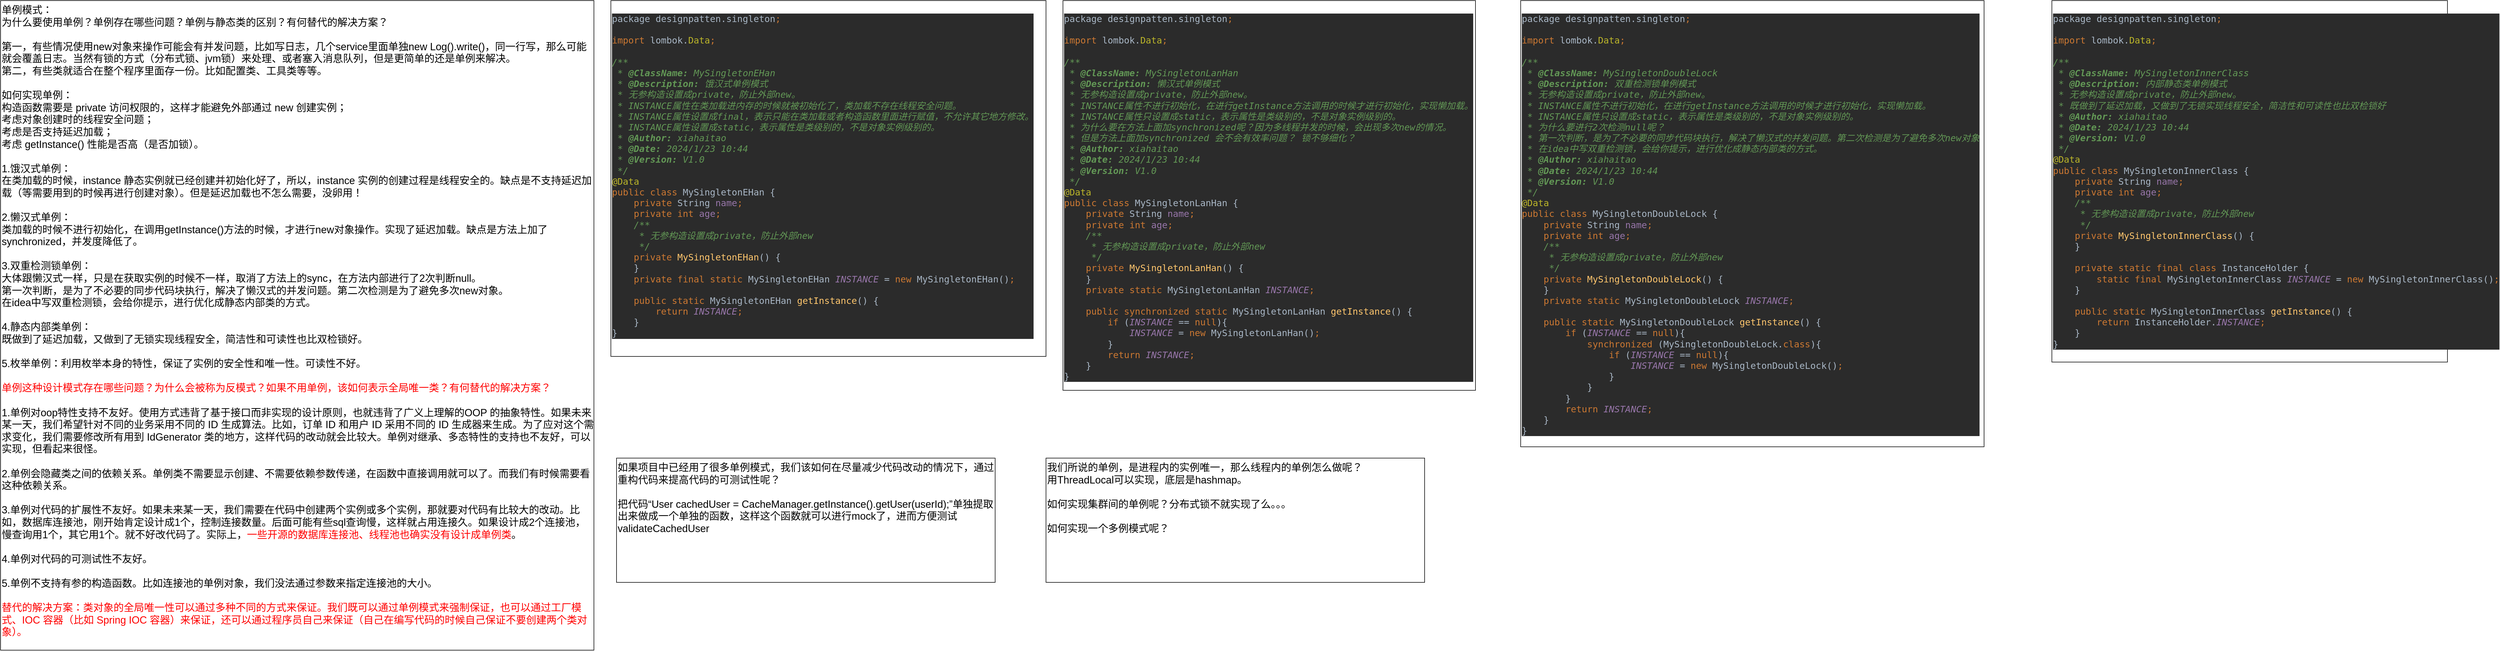<mxfile version="22.1.21" type="github">
  <diagram name="第 1 页" id="3uKooOr-jPmKd_cmfSqT">
    <mxGraphModel dx="2876" dy="1083" grid="1" gridSize="10" guides="1" tooltips="1" connect="1" arrows="1" fold="1" page="1" pageScale="1" pageWidth="827" pageHeight="1169" math="0" shadow="0">
      <root>
        <mxCell id="0" />
        <mxCell id="1" parent="0" />
        <mxCell id="h9diVwNSZwyLOE3jBIlE-1" value="单例模式：&lt;br&gt;&lt;div&gt;为什么要使用单例？单例存在哪些问题？单例与静态类的区别？有何替代的解决方案？&lt;/div&gt;&lt;div&gt;&lt;br&gt;&lt;/div&gt;&lt;div&gt;第一，有些情况使用new对象来操作可能会有并发问题，比如写日志，几个service里面单独new Log().write()，同一行写，&lt;span style=&quot;background-color: initial;&quot;&gt;那么可能就会覆盖日志。当然有锁的方式（分布式锁、jvm锁）来处理、或者塞入消息队列，但是更简单的还是单例来解决。&lt;/span&gt;&lt;/div&gt;&lt;div&gt;&lt;span style=&quot;background-color: initial;&quot;&gt;第二，有些类就适合在整个程序里面存一份。比如配置类、工具类等等。&lt;/span&gt;&lt;/div&gt;&lt;div&gt;&lt;br&gt;&lt;/div&gt;&lt;div&gt;如何实现单例：&lt;/div&gt;&lt;div&gt;&lt;div&gt;构造函数需要是 private 访问权限的，这样才能避免外部通过 new 创建实例；&lt;/div&gt;&lt;div&gt;考虑对象创建时的线程安全问题；&lt;/div&gt;&lt;div&gt;考虑是否支持延迟加载；&lt;/div&gt;&lt;div&gt;考虑 getInstance() 性能是否高（是否加锁）。&lt;/div&gt;&lt;/div&gt;&lt;div&gt;&lt;br&gt;&lt;/div&gt;&lt;div&gt;1.饿汉式单例：&lt;/div&gt;&lt;div&gt;&lt;div&gt;在类加载的时候，instance 静态实例就已经创建并初始化好&lt;span style=&quot;background-color: initial;&quot;&gt;了，所以，instance 实例的创建过程是线程安全的。缺点是不支持延迟加载（等需要用到的时候再进行创建对象）。但是延迟加载也不怎么需要，没卵用！&lt;/span&gt;&lt;/div&gt;&lt;/div&gt;&lt;div&gt;&lt;span style=&quot;background-color: initial;&quot;&gt;&lt;br&gt;&lt;/span&gt;&lt;/div&gt;&lt;div&gt;&lt;span style=&quot;background-color: initial;&quot;&gt;2.懒汉式单例：&lt;/span&gt;&lt;/div&gt;&lt;div&gt;&lt;span style=&quot;background-color: initial;&quot;&gt;类加载的时候不进行初始化，在调用getInstance()方法的时候，才进行new对象操作。实现了延迟加载。缺点是方法上加了synchronized，并发度降低了。&lt;/span&gt;&lt;/div&gt;&lt;div&gt;&lt;span style=&quot;background-color: initial;&quot;&gt;&lt;br&gt;&lt;/span&gt;&lt;/div&gt;&lt;div&gt;&lt;span style=&quot;background-color: initial;&quot;&gt;3.双重检测锁单例：&lt;/span&gt;&lt;/div&gt;&lt;div&gt;&lt;span style=&quot;background-color: initial;&quot;&gt;大体跟懒汉式一样，只是在获取实例的时候不一样，取消了方法上的sync，在方法内部进行了2次判断null。&lt;/span&gt;&lt;/div&gt;&lt;div&gt;&lt;span style=&quot;background-color: initial;&quot;&gt;第一次判断，是为了不必要的同步代码块执行，解决了懒汉式的并发问题。第二次检测是为了避免多次&lt;/span&gt;&lt;span style=&quot;background-color: initial;&quot;&gt;new&lt;/span&gt;&lt;span style=&quot;background-color: initial;&quot;&gt;对象。&lt;/span&gt;&lt;/div&gt;&lt;div&gt;&lt;span style=&quot;background-color: initial;&quot;&gt;在&lt;/span&gt;&lt;span style=&quot;background-color: initial;&quot;&gt;idea&lt;/span&gt;&lt;span style=&quot;background-color: initial;&quot;&gt;中写双重检测锁，会给你提示，进行优化成静态内部类的方式。&lt;/span&gt;&lt;/div&gt;&lt;div&gt;&lt;span style=&quot;background-color: initial;&quot;&gt;&lt;br&gt;&lt;/span&gt;&lt;/div&gt;&lt;div&gt;&lt;span style=&quot;background-color: initial;&quot;&gt;4.静态内部类单例：&lt;/span&gt;&lt;/div&gt;&lt;div&gt;&lt;span style=&quot;background-color: initial;&quot;&gt;既做到了延迟加载，又做到了无锁实现线程安全，简洁性和可读性也比双检锁好。&lt;/span&gt;&lt;/div&gt;&lt;div&gt;&lt;span style=&quot;background-color: initial;&quot;&gt;&lt;br&gt;&lt;/span&gt;&lt;/div&gt;&lt;div&gt;&lt;span style=&quot;background-color: initial;&quot;&gt;5.枚举单例：利用枚举本身的特性，保证了实例的安全性和唯一性。可读性不好。&lt;/span&gt;&lt;/div&gt;&lt;div&gt;&lt;span style=&quot;background-color: initial;&quot;&gt;&lt;br&gt;&lt;/span&gt;&lt;/div&gt;&lt;div&gt;&lt;span style=&quot;background-color: initial;&quot;&gt;&lt;div&gt;&lt;font color=&quot;#ff0000&quot;&gt;单例这种设计模式存在哪些问题？为什么会被称为反模式？如果&lt;span style=&quot;background-color: initial;&quot;&gt;不用单例，该如何表示全局唯一类？有何替代的解决方案？&lt;/span&gt;&lt;/font&gt;&lt;/div&gt;&lt;div&gt;&lt;br&gt;&lt;/div&gt;&lt;div&gt;1.单例对oop特性支持不友好。使用方式违背了基于接口而非实现的设计原则，也就违背了广义上理解的&lt;span style=&quot;background-color: initial;&quot;&gt;OOP 的抽象特性。如果未来某一天，我们希望针对不同的业务采用不同的 ID 生成算法。&lt;/span&gt;&lt;span style=&quot;background-color: initial;&quot;&gt;比如，订单 ID 和用户 ID 采用不同的 ID 生成器来生成。为了应对这个需求变化，我们需要&lt;/span&gt;&lt;span style=&quot;background-color: initial;&quot;&gt;修改所有用到 IdGenerator 类的地方，这样代码的改动就会比较大。&lt;/span&gt;单例对继承、多态特性的支持也不友好，可以实现，但看起来很怪。&lt;/div&gt;&lt;div&gt;&lt;br&gt;&lt;/div&gt;&lt;div&gt;2.单例会隐藏类之间的依赖关系。单例类不需要显示创建、不需要依赖参数传递，在函数中直接调用&lt;span style=&quot;background-color: initial;&quot;&gt;就可以了。而我们有时候需要看这种依赖关系。&lt;/span&gt;&lt;/div&gt;&lt;div&gt;&lt;span style=&quot;background-color: initial;&quot;&gt;&lt;br&gt;&lt;/span&gt;&lt;/div&gt;&lt;div&gt;&lt;span style=&quot;background-color: initial;&quot;&gt;3.单例对代码的扩展性不友好。&lt;/span&gt;如果未来某一天，我们需要在代码中创建两个实例&lt;span style=&quot;background-color: initial;&quot;&gt;或多个实例，那就要对代码有比较大的改动。比如，数据库连接池，刚开始肯定设计成1个，控制连接数量。后面可能有些sql查询慢，这样就占用连接久。如果设计成2个连接池，慢查询用1个，其它用1个。就不好改代码了。&lt;/span&gt;实际上，&lt;font color=&quot;#ff0000&quot;&gt;一些开源的数据库连接池、线程池也确实没有设&lt;/font&gt;&lt;span style=&quot;background-color: initial;&quot;&gt;&lt;font color=&quot;#ff0000&quot;&gt;计成单例类&lt;/font&gt;。&lt;/span&gt;&lt;/div&gt;&lt;div&gt;&lt;span style=&quot;background-color: initial;&quot;&gt;&lt;br&gt;&lt;/span&gt;&lt;/div&gt;&lt;div&gt;&lt;span style=&quot;background-color: initial;&quot;&gt;4.单例对代码的可测试性不友好。&lt;/span&gt;&lt;/div&gt;&lt;div&gt;&lt;span style=&quot;background-color: initial;&quot;&gt;&lt;br&gt;&lt;/span&gt;&lt;/div&gt;&lt;div&gt;&lt;span style=&quot;background-color: initial;&quot;&gt;5.单例不支持有参的构造函数。比如&lt;/span&gt;连接池的单例对象，我们没法通过参数来&lt;span style=&quot;background-color: initial;&quot;&gt;指定连接池的大小。&lt;/span&gt;&lt;/div&gt;&lt;div&gt;&lt;span style=&quot;background-color: initial;&quot;&gt;&lt;br&gt;&lt;/span&gt;&lt;/div&gt;&lt;div&gt;&lt;span style=&quot;background-color: initial;&quot;&gt;&lt;div&gt;&lt;font color=&quot;#ff0000&quot;&gt;替代的解决方案：类对象的全局唯一性可以通过多种不同的方式来保证。我们既可以通过单例模式来强&lt;span style=&quot;background-color: initial;&quot;&gt;制保证，也可以通过工厂模式、IOC 容器（比如 Spring IOC 容器）来保证，还可以通过程&lt;/span&gt;&lt;span style=&quot;background-color: initial;&quot;&gt;序员自己来保证（自己在编写代码的时候自己保证不要创建两个类对象）。&lt;/span&gt;&lt;/font&gt;&lt;/div&gt;&lt;/span&gt;&lt;/div&gt;&lt;/span&gt;&lt;/div&gt;" style="rounded=0;whiteSpace=wrap;html=1;fontSize=18;verticalAlign=top;align=left;" vertex="1" parent="1">
          <mxGeometry x="-790" y="50" width="1050" height="1150" as="geometry" />
        </mxCell>
        <mxCell id="h9diVwNSZwyLOE3jBIlE-3" value="&lt;pre style=&quot;background-color:#2b2b2b;color:#a9b7c6;font-family:&#39;JetBrains Mono&#39;,monospace;font-size:12.0pt;&quot;&gt;&lt;pre style=&quot;font-family: &amp;quot;JetBrains Mono&amp;quot;, monospace; font-size: 12pt;&quot;&gt;package designpatten.singleton&lt;span style=&quot;color:#cc7832;&quot;&gt;;&lt;br&gt;&lt;/span&gt;&lt;span style=&quot;color:#cc7832;&quot;&gt;&lt;br&gt;&lt;/span&gt;&lt;span style=&quot;color:#cc7832;&quot;&gt;import &lt;/span&gt;lombok.&lt;span style=&quot;color:#bbb529;&quot;&gt;Data&lt;/span&gt;&lt;span style=&quot;color:#cc7832;&quot;&gt;;&lt;br&gt;&lt;/span&gt;&lt;span style=&quot;color:#cc7832;&quot;&gt;&lt;br&gt;&lt;/span&gt;&lt;span style=&quot;color:#629755;font-style:italic;&quot;&gt;/**&lt;br&gt;&lt;/span&gt;&lt;span style=&quot;color:#629755;font-style:italic;&quot;&gt; * &lt;/span&gt;&lt;span style=&quot;color:#629755;font-weight:bold;font-style:italic;&quot;&gt;@ClassName: &lt;/span&gt;&lt;span style=&quot;color:#629755;font-style:italic;&quot;&gt;MySingletonEHan&lt;br&gt;&lt;/span&gt;&lt;span style=&quot;color:#629755;font-style:italic;&quot;&gt; * &lt;/span&gt;&lt;span style=&quot;color:#629755;font-weight:bold;font-style:italic;&quot;&gt;@Description: &lt;/span&gt;&lt;span style=&quot;color:#629755;font-style:italic;font-family:&#39;宋体&#39;,monospace;&quot;&gt;饿汉式单例模式&lt;br&gt;&lt;/span&gt;&lt;span style=&quot;color:#629755;font-style:italic;font-family:&#39;宋体&#39;,monospace;&quot;&gt; &lt;/span&gt;&lt;span style=&quot;color:#629755;font-style:italic;&quot;&gt;* &lt;/span&gt;&lt;span style=&quot;color:#629755;font-style:italic;font-family:&#39;宋体&#39;,monospace;&quot;&gt;无参构造设置成&lt;/span&gt;&lt;span style=&quot;color:#629755;font-style:italic;&quot;&gt;private&lt;/span&gt;&lt;span style=&quot;color:#629755;font-style:italic;font-family:&#39;宋体&#39;,monospace;&quot;&gt;，防止外部&lt;/span&gt;&lt;span style=&quot;color:#629755;font-style:italic;&quot;&gt;new&lt;/span&gt;&lt;span style=&quot;color:#629755;font-style:italic;font-family:&#39;宋体&#39;,monospace;&quot;&gt;。&lt;br&gt;&lt;/span&gt;&lt;span style=&quot;color:#629755;font-style:italic;font-family:&#39;宋体&#39;,monospace;&quot;&gt; &lt;/span&gt;&lt;span style=&quot;color:#629755;font-style:italic;&quot;&gt;* INSTANCE&lt;/span&gt;&lt;span style=&quot;color:#629755;font-style:italic;font-family:&#39;宋体&#39;,monospace;&quot;&gt;属性在类加载进内存的时候就被初始化了，类加载不存在线程安全问题。&lt;br&gt;&lt;/span&gt;&lt;span style=&quot;color:#629755;font-style:italic;font-family:&#39;宋体&#39;,monospace;&quot;&gt; &lt;/span&gt;&lt;span style=&quot;color:#629755;font-style:italic;&quot;&gt;* INSTANCE&lt;/span&gt;&lt;span style=&quot;color:#629755;font-style:italic;font-family:&#39;宋体&#39;,monospace;&quot;&gt;属性设置成&lt;/span&gt;&lt;span style=&quot;color:#629755;font-style:italic;&quot;&gt;final&lt;/span&gt;&lt;span style=&quot;color:#629755;font-style:italic;font-family:&#39;宋体&#39;,monospace;&quot;&gt;，表示只能在类加载或者构造函数里面进行赋值，不允许其它地方修改。&lt;br&gt;&lt;/span&gt;&lt;span style=&quot;color:#629755;font-style:italic;font-family:&#39;宋体&#39;,monospace;&quot;&gt; &lt;/span&gt;&lt;span style=&quot;color:#629755;font-style:italic;&quot;&gt;* INSTANCE&lt;/span&gt;&lt;span style=&quot;color:#629755;font-style:italic;font-family:&#39;宋体&#39;,monospace;&quot;&gt;属性设置成&lt;/span&gt;&lt;span style=&quot;color:#629755;font-style:italic;&quot;&gt;static&lt;/span&gt;&lt;span style=&quot;color:#629755;font-style:italic;font-family:&#39;宋体&#39;,monospace;&quot;&gt;，表示属性是类级别的，不是对象实例级别的。&lt;br&gt;&lt;/span&gt;&lt;span style=&quot;color:#629755;font-style:italic;font-family:&#39;宋体&#39;,monospace;&quot;&gt; &lt;/span&gt;&lt;span style=&quot;color:#629755;font-style:italic;&quot;&gt;* &lt;/span&gt;&lt;span style=&quot;color:#629755;font-weight:bold;font-style:italic;&quot;&gt;@Author: &lt;/span&gt;&lt;span style=&quot;color:#629755;font-style:italic;&quot;&gt;xiahaitao&lt;br&gt;&lt;/span&gt;&lt;span style=&quot;color:#629755;font-style:italic;&quot;&gt; * &lt;/span&gt;&lt;span style=&quot;color:#629755;font-weight:bold;font-style:italic;&quot;&gt;@Date: &lt;/span&gt;&lt;span style=&quot;color:#629755;font-style:italic;&quot;&gt;2024/1/23 10:44&lt;br&gt;&lt;/span&gt;&lt;span style=&quot;color:#629755;font-style:italic;&quot;&gt; * &lt;/span&gt;&lt;span style=&quot;color:#629755;font-weight:bold;font-style:italic;&quot;&gt;@Version: &lt;/span&gt;&lt;span style=&quot;color:#629755;font-style:italic;&quot;&gt;V1.0&lt;br&gt;&lt;/span&gt;&lt;span style=&quot;color:#629755;font-style:italic;&quot;&gt; */&lt;br&gt;&lt;/span&gt;&lt;span style=&quot;color:#bbb529;&quot;&gt;@Data&lt;br&gt;&lt;/span&gt;&lt;span style=&quot;color:#cc7832;&quot;&gt;public class &lt;/span&gt;MySingletonEHan {&lt;br&gt;    &lt;span style=&quot;color:#cc7832;&quot;&gt;private &lt;/span&gt;String &lt;span style=&quot;color:#9876aa;&quot;&gt;name&lt;/span&gt;&lt;span style=&quot;color:#cc7832;&quot;&gt;;&lt;br&gt;&lt;/span&gt;&lt;span style=&quot;color:#cc7832;&quot;&gt;    private int &lt;/span&gt;&lt;span style=&quot;color:#9876aa;&quot;&gt;age&lt;/span&gt;&lt;span style=&quot;color:#cc7832;&quot;&gt;;&lt;br&gt;&lt;/span&gt;&lt;span style=&quot;color:#cc7832;&quot;&gt;    &lt;/span&gt;&lt;span style=&quot;color:#629755;font-style:italic;&quot;&gt;/**&lt;br&gt;&lt;/span&gt;&lt;span style=&quot;color:#629755;font-style:italic;&quot;&gt;     * &lt;/span&gt;&lt;span style=&quot;color:#629755;font-style:italic;font-family:&#39;宋体&#39;,monospace;&quot;&gt;无参构造设置成&lt;/span&gt;&lt;span style=&quot;color:#629755;font-style:italic;&quot;&gt;private&lt;/span&gt;&lt;span style=&quot;color:#629755;font-style:italic;font-family:&#39;宋体&#39;,monospace;&quot;&gt;，防止外部&lt;/span&gt;&lt;span style=&quot;color:#629755;font-style:italic;&quot;&gt;new&lt;br&gt;&lt;/span&gt;&lt;span style=&quot;color:#629755;font-style:italic;&quot;&gt;     */&lt;br&gt;&lt;/span&gt;&lt;span style=&quot;color:#629755;font-style:italic;&quot;&gt;    &lt;/span&gt;&lt;span style=&quot;color:#cc7832;&quot;&gt;private &lt;/span&gt;&lt;span style=&quot;color:#ffc66d;&quot;&gt;MySingletonEHan&lt;/span&gt;() {&lt;br&gt;    }&lt;br&gt;    &lt;span style=&quot;color:#cc7832;&quot;&gt;private final static &lt;/span&gt;MySingletonEHan &lt;span style=&quot;color:#9876aa;font-style:italic;&quot;&gt;INSTANCE &lt;/span&gt;= &lt;span style=&quot;color:#cc7832;&quot;&gt;new &lt;/span&gt;MySingletonEHan()&lt;span style=&quot;color:#cc7832;&quot;&gt;;&lt;br&gt;&lt;/span&gt;&lt;span style=&quot;color:#cc7832;&quot;&gt;&lt;br&gt;&lt;/span&gt;&lt;span style=&quot;color:#cc7832;&quot;&gt;    public static &lt;/span&gt;MySingletonEHan &lt;span style=&quot;color:#ffc66d;&quot;&gt;getInstance&lt;/span&gt;() {&lt;br&gt;        &lt;span style=&quot;color:#cc7832;&quot;&gt;return &lt;/span&gt;&lt;span style=&quot;color:#9876aa;font-style:italic;&quot;&gt;INSTANCE&lt;/span&gt;&lt;span style=&quot;color:#cc7832;&quot;&gt;;&lt;br&gt;&lt;/span&gt;&lt;span style=&quot;color:#cc7832;&quot;&gt;    &lt;/span&gt;}&lt;br&gt;}&lt;br&gt;&lt;/pre&gt;&lt;/pre&gt;" style="rounded=0;whiteSpace=wrap;html=1;fontSize=18;verticalAlign=top;align=left;" vertex="1" parent="1">
          <mxGeometry x="290" y="50" width="770" height="630" as="geometry" />
        </mxCell>
        <mxCell id="h9diVwNSZwyLOE3jBIlE-4" value="&lt;pre style=&quot;background-color:#2b2b2b;color:#a9b7c6;font-family:&#39;JetBrains Mono&#39;,monospace;font-size:12.0pt;&quot;&gt;&lt;pre style=&quot;font-family: &amp;quot;JetBrains Mono&amp;quot;, monospace; font-size: 12pt;&quot;&gt;package designpatten.singleton&lt;span style=&quot;color:#cc7832;&quot;&gt;;&lt;br&gt;&lt;/span&gt;&lt;span style=&quot;color:#cc7832;&quot;&gt;&lt;br&gt;&lt;/span&gt;&lt;span style=&quot;color:#cc7832;&quot;&gt;import &lt;/span&gt;lombok.&lt;span style=&quot;color:#bbb529;&quot;&gt;Data&lt;/span&gt;&lt;span style=&quot;color:#cc7832;&quot;&gt;;&lt;br&gt;&lt;/span&gt;&lt;span style=&quot;color:#cc7832;&quot;&gt;&lt;br&gt;&lt;/span&gt;&lt;span style=&quot;color:#629755;font-style:italic;&quot;&gt;/**&lt;br&gt;&lt;/span&gt;&lt;span style=&quot;color:#629755;font-style:italic;&quot;&gt; * &lt;/span&gt;&lt;span style=&quot;color:#629755;font-weight:bold;font-style:italic;&quot;&gt;@ClassName: &lt;/span&gt;&lt;span style=&quot;color:#629755;font-style:italic;&quot;&gt;MySingletonLanHan&lt;br&gt;&lt;/span&gt;&lt;span style=&quot;color:#629755;font-style:italic;&quot;&gt; * &lt;/span&gt;&lt;span style=&quot;color:#629755;font-weight:bold;font-style:italic;&quot;&gt;@Description: &lt;/span&gt;&lt;span style=&quot;color:#629755;font-style:italic;font-family:&#39;宋体&#39;,monospace;&quot;&gt;懒汉式单例模式&lt;br&gt;&lt;/span&gt;&lt;span style=&quot;color:#629755;font-style:italic;font-family:&#39;宋体&#39;,monospace;&quot;&gt; &lt;/span&gt;&lt;span style=&quot;color:#629755;font-style:italic;&quot;&gt;* &lt;/span&gt;&lt;span style=&quot;color:#629755;font-style:italic;font-family:&#39;宋体&#39;,monospace;&quot;&gt;无参构造设置成&lt;/span&gt;&lt;span style=&quot;color:#629755;font-style:italic;&quot;&gt;private&lt;/span&gt;&lt;span style=&quot;color:#629755;font-style:italic;font-family:&#39;宋体&#39;,monospace;&quot;&gt;，防止外部&lt;/span&gt;&lt;span style=&quot;color:#629755;font-style:italic;&quot;&gt;new&lt;/span&gt;&lt;span style=&quot;color:#629755;font-style:italic;font-family:&#39;宋体&#39;,monospace;&quot;&gt;。&lt;br&gt;&lt;/span&gt;&lt;span style=&quot;color:#629755;font-style:italic;font-family:&#39;宋体&#39;,monospace;&quot;&gt; &lt;/span&gt;&lt;span style=&quot;color:#629755;font-style:italic;&quot;&gt;* INSTANCE&lt;/span&gt;&lt;span style=&quot;color:#629755;font-style:italic;font-family:&#39;宋体&#39;,monospace;&quot;&gt;属性不进行初始化，在进行&lt;/span&gt;&lt;span style=&quot;color:#629755;font-style:italic;&quot;&gt;getInstance&lt;/span&gt;&lt;span style=&quot;color:#629755;font-style:italic;font-family:&#39;宋体&#39;,monospace;&quot;&gt;方法调用的时候才进行初始化，实现懒加载。&lt;br&gt;&lt;/span&gt;&lt;span style=&quot;color:#629755;font-style:italic;font-family:&#39;宋体&#39;,monospace;&quot;&gt; &lt;/span&gt;&lt;span style=&quot;color:#629755;font-style:italic;&quot;&gt;* INSTANCE&lt;/span&gt;&lt;span style=&quot;color:#629755;font-style:italic;font-family:&#39;宋体&#39;,monospace;&quot;&gt;属性只设置成&lt;/span&gt;&lt;span style=&quot;color:#629755;font-style:italic;&quot;&gt;static&lt;/span&gt;&lt;span style=&quot;color:#629755;font-style:italic;font-family:&#39;宋体&#39;,monospace;&quot;&gt;，表示属性是类级别的，不是对象实例级别的。&lt;br&gt;&lt;/span&gt;&lt;span style=&quot;color:#629755;font-style:italic;font-family:&#39;宋体&#39;,monospace;&quot;&gt; &lt;/span&gt;&lt;span style=&quot;color:#629755;font-style:italic;&quot;&gt;* &lt;/span&gt;&lt;span style=&quot;color:#629755;font-style:italic;font-family:&#39;宋体&#39;,monospace;&quot;&gt;为什么要在方法上面加&lt;/span&gt;&lt;span style=&quot;color:#629755;font-style:italic;&quot;&gt;synchronized&lt;/span&gt;&lt;span style=&quot;color:#629755;font-style:italic;font-family:&#39;宋体&#39;,monospace;&quot;&gt;呢？因为多线程并发的时候，会出现多次&lt;/span&gt;&lt;span style=&quot;color:#629755;font-style:italic;&quot;&gt;new&lt;/span&gt;&lt;span style=&quot;color:#629755;font-style:italic;font-family:&#39;宋体&#39;,monospace;&quot;&gt;的情况。&lt;br&gt;&lt;/span&gt;&lt;span style=&quot;color:#629755;font-style:italic;font-family:&#39;宋体&#39;,monospace;&quot;&gt; &lt;/span&gt;&lt;span style=&quot;color:#629755;font-style:italic;&quot;&gt;* &lt;/span&gt;&lt;span style=&quot;color:#629755;font-style:italic;font-family:&#39;宋体&#39;,monospace;&quot;&gt;但是方法上面加&lt;/span&gt;&lt;span style=&quot;color:#629755;font-style:italic;&quot;&gt;synchronized &lt;/span&gt;&lt;span style=&quot;color:#629755;font-style:italic;font-family:&#39;宋体&#39;,monospace;&quot;&gt;会不会有效率问题？ 锁不够细化？&lt;br&gt;&lt;/span&gt;&lt;span style=&quot;color:#629755;font-style:italic;font-family:&#39;宋体&#39;,monospace;&quot;&gt; &lt;/span&gt;&lt;span style=&quot;color:#629755;font-style:italic;&quot;&gt;* &lt;/span&gt;&lt;span style=&quot;color:#629755;font-weight:bold;font-style:italic;&quot;&gt;@Author: &lt;/span&gt;&lt;span style=&quot;color:#629755;font-style:italic;&quot;&gt;xiahaitao&lt;br&gt;&lt;/span&gt;&lt;span style=&quot;color:#629755;font-style:italic;&quot;&gt; * &lt;/span&gt;&lt;span style=&quot;color:#629755;font-weight:bold;font-style:italic;&quot;&gt;@Date: &lt;/span&gt;&lt;span style=&quot;color:#629755;font-style:italic;&quot;&gt;2024/1/23 10:44&lt;br&gt;&lt;/span&gt;&lt;span style=&quot;color:#629755;font-style:italic;&quot;&gt; * &lt;/span&gt;&lt;span style=&quot;color:#629755;font-weight:bold;font-style:italic;&quot;&gt;@Version: &lt;/span&gt;&lt;span style=&quot;color:#629755;font-style:italic;&quot;&gt;V1.0&lt;br&gt;&lt;/span&gt;&lt;span style=&quot;color:#629755;font-style:italic;&quot;&gt; */&lt;br&gt;&lt;/span&gt;&lt;span style=&quot;color:#bbb529;&quot;&gt;@Data&lt;br&gt;&lt;/span&gt;&lt;span style=&quot;color:#cc7832;&quot;&gt;public class &lt;/span&gt;MySingletonLanHan {&lt;br&gt;    &lt;span style=&quot;color:#cc7832;&quot;&gt;private &lt;/span&gt;String &lt;span style=&quot;color:#9876aa;&quot;&gt;name&lt;/span&gt;&lt;span style=&quot;color:#cc7832;&quot;&gt;;&lt;br&gt;&lt;/span&gt;&lt;span style=&quot;color:#cc7832;&quot;&gt;    private int &lt;/span&gt;&lt;span style=&quot;color:#9876aa;&quot;&gt;age&lt;/span&gt;&lt;span style=&quot;color:#cc7832;&quot;&gt;;&lt;br&gt;&lt;/span&gt;&lt;span style=&quot;color:#cc7832;&quot;&gt;    &lt;/span&gt;&lt;span style=&quot;color:#629755;font-style:italic;&quot;&gt;/**&lt;br&gt;&lt;/span&gt;&lt;span style=&quot;color:#629755;font-style:italic;&quot;&gt;     * &lt;/span&gt;&lt;span style=&quot;color:#629755;font-style:italic;font-family:&#39;宋体&#39;,monospace;&quot;&gt;无参构造设置成&lt;/span&gt;&lt;span style=&quot;color:#629755;font-style:italic;&quot;&gt;private&lt;/span&gt;&lt;span style=&quot;color:#629755;font-style:italic;font-family:&#39;宋体&#39;,monospace;&quot;&gt;，防止外部&lt;/span&gt;&lt;span style=&quot;color:#629755;font-style:italic;&quot;&gt;new&lt;br&gt;&lt;/span&gt;&lt;span style=&quot;color:#629755;font-style:italic;&quot;&gt;     */&lt;br&gt;&lt;/span&gt;&lt;span style=&quot;color:#629755;font-style:italic;&quot;&gt;    &lt;/span&gt;&lt;span style=&quot;color:#cc7832;&quot;&gt;private &lt;/span&gt;&lt;span style=&quot;color:#ffc66d;&quot;&gt;MySingletonLanHan&lt;/span&gt;() {&lt;br&gt;    }&lt;br&gt;    &lt;span style=&quot;color:#cc7832;&quot;&gt;private static &lt;/span&gt;MySingletonLanHan &lt;span style=&quot;color:#9876aa;font-style:italic;&quot;&gt;INSTANCE&lt;/span&gt;&lt;span style=&quot;color:#cc7832;&quot;&gt;;&lt;br&gt;&lt;/span&gt;&lt;span style=&quot;color:#cc7832;&quot;&gt;&lt;br&gt;&lt;/span&gt;&lt;span style=&quot;color:#cc7832;&quot;&gt;    public synchronized static &lt;/span&gt;MySingletonLanHan &lt;span style=&quot;color:#ffc66d;&quot;&gt;getInstance&lt;/span&gt;() {&lt;br&gt;        &lt;span style=&quot;color:#cc7832;&quot;&gt;if &lt;/span&gt;(&lt;span style=&quot;color:#9876aa;font-style:italic;&quot;&gt;INSTANCE &lt;/span&gt;== &lt;span style=&quot;color:#cc7832;&quot;&gt;null&lt;/span&gt;){&lt;br&gt;            &lt;span style=&quot;color:#9876aa;font-style:italic;&quot;&gt;INSTANCE &lt;/span&gt;= &lt;span style=&quot;color:#cc7832;&quot;&gt;new &lt;/span&gt;MySingletonLanHan()&lt;span style=&quot;color:#cc7832;&quot;&gt;;&lt;br&gt;&lt;/span&gt;&lt;span style=&quot;color:#cc7832;&quot;&gt;        &lt;/span&gt;}&lt;br&gt;        &lt;span style=&quot;color:#cc7832;&quot;&gt;return &lt;/span&gt;&lt;span style=&quot;color:#9876aa;font-style:italic;&quot;&gt;INSTANCE&lt;/span&gt;&lt;span style=&quot;color:#cc7832;&quot;&gt;;&lt;br&gt;&lt;/span&gt;&lt;span style=&quot;color:#cc7832;&quot;&gt;    &lt;/span&gt;}&lt;br&gt;}&lt;br&gt;&lt;/pre&gt;&lt;/pre&gt;" style="rounded=0;whiteSpace=wrap;html=1;fontSize=18;verticalAlign=top;align=left;" vertex="1" parent="1">
          <mxGeometry x="1090" y="50" width="730" height="690" as="geometry" />
        </mxCell>
        <mxCell id="h9diVwNSZwyLOE3jBIlE-5" value="&lt;pre style=&quot;background-color:#2b2b2b;color:#a9b7c6;font-family:&#39;JetBrains Mono&#39;,monospace;font-size:12.0pt;&quot;&gt;&lt;pre style=&quot;font-family: &amp;quot;JetBrains Mono&amp;quot;, monospace; font-size: 12pt;&quot;&gt;package designpatten.singleton&lt;span style=&quot;color:#cc7832;&quot;&gt;;&lt;br&gt;&lt;/span&gt;&lt;span style=&quot;color:#cc7832;&quot;&gt;&lt;br&gt;&lt;/span&gt;&lt;span style=&quot;color:#cc7832;&quot;&gt;import &lt;/span&gt;lombok.&lt;span style=&quot;color:#bbb529;&quot;&gt;Data&lt;/span&gt;&lt;span style=&quot;color:#cc7832;&quot;&gt;;&lt;br&gt;&lt;/span&gt;&lt;span style=&quot;color:#cc7832;&quot;&gt;&lt;br&gt;&lt;/span&gt;&lt;span style=&quot;color:#629755;font-style:italic;&quot;&gt;/**&lt;br&gt;&lt;/span&gt;&lt;span style=&quot;color:#629755;font-style:italic;&quot;&gt; * &lt;/span&gt;&lt;span style=&quot;color:#629755;font-weight:bold;font-style:italic;&quot;&gt;@ClassName: &lt;/span&gt;&lt;span style=&quot;color:#629755;font-style:italic;&quot;&gt;MySingletonDoubleLock&lt;br&gt;&lt;/span&gt;&lt;span style=&quot;color:#629755;font-style:italic;&quot;&gt; * &lt;/span&gt;&lt;span style=&quot;color:#629755;font-weight:bold;font-style:italic;&quot;&gt;@Description: &lt;/span&gt;&lt;span style=&quot;color:#629755;font-style:italic;font-family:&#39;宋体&#39;,monospace;&quot;&gt;双重检测锁单例模式&lt;br&gt;&lt;/span&gt;&lt;span style=&quot;color:#629755;font-style:italic;font-family:&#39;宋体&#39;,monospace;&quot;&gt; &lt;/span&gt;&lt;span style=&quot;color:#629755;font-style:italic;&quot;&gt;* &lt;/span&gt;&lt;span style=&quot;color:#629755;font-style:italic;font-family:&#39;宋体&#39;,monospace;&quot;&gt;无参构造设置成&lt;/span&gt;&lt;span style=&quot;color:#629755;font-style:italic;&quot;&gt;private&lt;/span&gt;&lt;span style=&quot;color:#629755;font-style:italic;font-family:&#39;宋体&#39;,monospace;&quot;&gt;，防止外部&lt;/span&gt;&lt;span style=&quot;color:#629755;font-style:italic;&quot;&gt;new&lt;/span&gt;&lt;span style=&quot;color:#629755;font-style:italic;font-family:&#39;宋体&#39;,monospace;&quot;&gt;。&lt;br&gt;&lt;/span&gt;&lt;span style=&quot;color:#629755;font-style:italic;font-family:&#39;宋体&#39;,monospace;&quot;&gt; &lt;/span&gt;&lt;span style=&quot;color:#629755;font-style:italic;&quot;&gt;* INSTANCE&lt;/span&gt;&lt;span style=&quot;color:#629755;font-style:italic;font-family:&#39;宋体&#39;,monospace;&quot;&gt;属性不进行初始化，在进行&lt;/span&gt;&lt;span style=&quot;color:#629755;font-style:italic;&quot;&gt;getInstance&lt;/span&gt;&lt;span style=&quot;color:#629755;font-style:italic;font-family:&#39;宋体&#39;,monospace;&quot;&gt;方法调用的时候才进行初始化，实现懒加载。&lt;br&gt;&lt;/span&gt;&lt;span style=&quot;color:#629755;font-style:italic;font-family:&#39;宋体&#39;,monospace;&quot;&gt; &lt;/span&gt;&lt;span style=&quot;color:#629755;font-style:italic;&quot;&gt;* INSTANCE&lt;/span&gt;&lt;span style=&quot;color:#629755;font-style:italic;font-family:&#39;宋体&#39;,monospace;&quot;&gt;属性只设置成&lt;/span&gt;&lt;span style=&quot;color:#629755;font-style:italic;&quot;&gt;static&lt;/span&gt;&lt;span style=&quot;color:#629755;font-style:italic;font-family:&#39;宋体&#39;,monospace;&quot;&gt;，表示属性是类级别的，不是对象实例级别的。&lt;br&gt;&lt;/span&gt;&lt;span style=&quot;color:#629755;font-style:italic;font-family:&#39;宋体&#39;,monospace;&quot;&gt; &lt;/span&gt;&lt;span style=&quot;color:#629755;font-style:italic;&quot;&gt;* &lt;/span&gt;&lt;span style=&quot;color:#629755;font-style:italic;font-family:&#39;宋体&#39;,monospace;&quot;&gt;为什么要进行&lt;/span&gt;&lt;span style=&quot;color:#629755;font-style:italic;&quot;&gt;2&lt;/span&gt;&lt;span style=&quot;color:#629755;font-style:italic;font-family:&#39;宋体&#39;,monospace;&quot;&gt;次检测&lt;/span&gt;&lt;span style=&quot;color:#629755;font-style:italic;&quot;&gt;null&lt;/span&gt;&lt;span style=&quot;color:#629755;font-style:italic;font-family:&#39;宋体&#39;,monospace;&quot;&gt;呢？&lt;br&gt;&lt;/span&gt;&lt;span style=&quot;color:#629755;font-style:italic;font-family:&#39;宋体&#39;,monospace;&quot;&gt; &lt;/span&gt;&lt;span style=&quot;color:#629755;font-style:italic;&quot;&gt;* &lt;/span&gt;&lt;span style=&quot;color:#629755;font-style:italic;font-family:&#39;宋体&#39;,monospace;&quot;&gt;第一次判断，是为了不必要的同步代码块执行，解决了懒汉式的并发问题。第二次检测是为了避免多次&lt;/span&gt;&lt;span style=&quot;color:#629755;font-style:italic;&quot;&gt;new&lt;/span&gt;&lt;span style=&quot;color:#629755;font-style:italic;font-family:&#39;宋体&#39;,monospace;&quot;&gt;对象&lt;br&gt;&lt;/span&gt;&lt;span style=&quot;color:#629755;font-style:italic;font-family:&#39;宋体&#39;,monospace;&quot;&gt; &lt;/span&gt;&lt;span style=&quot;color:#629755;font-style:italic;&quot;&gt;* &lt;/span&gt;&lt;span style=&quot;color:#629755;font-style:italic;font-family:&#39;宋体&#39;,monospace;&quot;&gt;在&lt;/span&gt;&lt;span style=&quot;color:#629755;font-style:italic;&quot;&gt;idea&lt;/span&gt;&lt;span style=&quot;color:#629755;font-style:italic;font-family:&#39;宋体&#39;,monospace;&quot;&gt;中写双重检测锁，会给你提示，进行优化成静态内部类的方式。&lt;br&gt;&lt;/span&gt;&lt;span style=&quot;color:#629755;font-style:italic;font-family:&#39;宋体&#39;,monospace;&quot;&gt; &lt;/span&gt;&lt;span style=&quot;color:#629755;font-style:italic;&quot;&gt;* &lt;/span&gt;&lt;span style=&quot;color:#629755;font-weight:bold;font-style:italic;&quot;&gt;@Author: &lt;/span&gt;&lt;span style=&quot;color:#629755;font-style:italic;&quot;&gt;xiahaitao&lt;br&gt;&lt;/span&gt;&lt;span style=&quot;color:#629755;font-style:italic;&quot;&gt; * &lt;/span&gt;&lt;span style=&quot;color:#629755;font-weight:bold;font-style:italic;&quot;&gt;@Date: &lt;/span&gt;&lt;span style=&quot;color:#629755;font-style:italic;&quot;&gt;2024/1/23 10:44&lt;br&gt;&lt;/span&gt;&lt;span style=&quot;color:#629755;font-style:italic;&quot;&gt; * &lt;/span&gt;&lt;span style=&quot;color:#629755;font-weight:bold;font-style:italic;&quot;&gt;@Version: &lt;/span&gt;&lt;span style=&quot;color:#629755;font-style:italic;&quot;&gt;V1.0&lt;br&gt;&lt;/span&gt;&lt;span style=&quot;color:#629755;font-style:italic;&quot;&gt; */&lt;br&gt;&lt;/span&gt;&lt;span style=&quot;color:#bbb529;&quot;&gt;@Data&lt;br&gt;&lt;/span&gt;&lt;span style=&quot;color:#cc7832;&quot;&gt;public class &lt;/span&gt;MySingletonDoubleLock {&lt;br&gt;    &lt;span style=&quot;color:#cc7832;&quot;&gt;private &lt;/span&gt;String &lt;span style=&quot;color:#9876aa;&quot;&gt;name&lt;/span&gt;&lt;span style=&quot;color:#cc7832;&quot;&gt;;&lt;br&gt;&lt;/span&gt;&lt;span style=&quot;color:#cc7832;&quot;&gt;    private int &lt;/span&gt;&lt;span style=&quot;color:#9876aa;&quot;&gt;age&lt;/span&gt;&lt;span style=&quot;color:#cc7832;&quot;&gt;;&lt;br&gt;&lt;/span&gt;&lt;span style=&quot;color:#cc7832;&quot;&gt;    &lt;/span&gt;&lt;span style=&quot;color:#629755;font-style:italic;&quot;&gt;/**&lt;br&gt;&lt;/span&gt;&lt;span style=&quot;color:#629755;font-style:italic;&quot;&gt;     * &lt;/span&gt;&lt;span style=&quot;color:#629755;font-style:italic;font-family:&#39;宋体&#39;,monospace;&quot;&gt;无参构造设置成&lt;/span&gt;&lt;span style=&quot;color:#629755;font-style:italic;&quot;&gt;private&lt;/span&gt;&lt;span style=&quot;color:#629755;font-style:italic;font-family:&#39;宋体&#39;,monospace;&quot;&gt;，防止外部&lt;/span&gt;&lt;span style=&quot;color:#629755;font-style:italic;&quot;&gt;new&lt;br&gt;&lt;/span&gt;&lt;span style=&quot;color:#629755;font-style:italic;&quot;&gt;     */&lt;br&gt;&lt;/span&gt;&lt;span style=&quot;color:#629755;font-style:italic;&quot;&gt;    &lt;/span&gt;&lt;span style=&quot;color:#cc7832;&quot;&gt;private &lt;/span&gt;&lt;span style=&quot;color:#ffc66d;&quot;&gt;MySingletonDoubleLock&lt;/span&gt;() {&lt;br&gt;    }&lt;br&gt;    &lt;span style=&quot;color:#cc7832;&quot;&gt;private static &lt;/span&gt;MySingletonDoubleLock &lt;span style=&quot;color:#9876aa;font-style:italic;&quot;&gt;INSTANCE&lt;/span&gt;&lt;span style=&quot;color:#cc7832;&quot;&gt;;&lt;br&gt;&lt;/span&gt;&lt;span style=&quot;color:#cc7832;&quot;&gt;&lt;br&gt;&lt;/span&gt;&lt;span style=&quot;color:#cc7832;&quot;&gt;    public static &lt;/span&gt;MySingletonDoubleLock &lt;span style=&quot;color:#ffc66d;&quot;&gt;getInstance&lt;/span&gt;() {&lt;br&gt;        &lt;span style=&quot;color:#cc7832;&quot;&gt;if &lt;/span&gt;(&lt;span style=&quot;color:#9876aa;font-style:italic;&quot;&gt;INSTANCE &lt;/span&gt;== &lt;span style=&quot;color:#cc7832;&quot;&gt;null&lt;/span&gt;){&lt;br&gt;            &lt;span style=&quot;color:#cc7832;&quot;&gt;synchronized &lt;/span&gt;(MySingletonDoubleLock.&lt;span style=&quot;color:#cc7832;&quot;&gt;class&lt;/span&gt;){&lt;br&gt;                &lt;span style=&quot;color:#cc7832;&quot;&gt;if &lt;/span&gt;(&lt;span style=&quot;color:#9876aa;font-style:italic;&quot;&gt;INSTANCE &lt;/span&gt;== &lt;span style=&quot;color:#cc7832;&quot;&gt;null&lt;/span&gt;){&lt;br&gt;                    &lt;span style=&quot;color:#9876aa;font-style:italic;&quot;&gt;INSTANCE &lt;/span&gt;= &lt;span style=&quot;color:#cc7832;&quot;&gt;new &lt;/span&gt;MySingletonDoubleLock()&lt;span style=&quot;color:#cc7832;&quot;&gt;;&lt;br&gt;&lt;/span&gt;&lt;span style=&quot;color:#cc7832;&quot;&gt;                &lt;/span&gt;}&lt;br&gt;            }&lt;br&gt;        }&lt;br&gt;        &lt;span style=&quot;color:#cc7832;&quot;&gt;return &lt;/span&gt;&lt;span style=&quot;color:#9876aa;font-style:italic;&quot;&gt;INSTANCE&lt;/span&gt;&lt;span style=&quot;color:#cc7832;&quot;&gt;;&lt;br&gt;&lt;/span&gt;&lt;span style=&quot;color:#cc7832;&quot;&gt;    &lt;/span&gt;}&lt;br&gt;}&lt;br&gt;&lt;/pre&gt;&lt;/pre&gt;" style="rounded=0;whiteSpace=wrap;html=1;fontSize=18;verticalAlign=top;align=left;" vertex="1" parent="1">
          <mxGeometry x="1900" y="50" width="820" height="790" as="geometry" />
        </mxCell>
        <mxCell id="h9diVwNSZwyLOE3jBIlE-6" value="&lt;pre style=&quot;background-color:#2b2b2b;color:#a9b7c6;font-family:&#39;JetBrains Mono&#39;,monospace;font-size:12.0pt;&quot;&gt;&lt;pre style=&quot;font-family: &amp;quot;JetBrains Mono&amp;quot;, monospace; font-size: 12pt;&quot;&gt;package designpatten.singleton&lt;span style=&quot;color:#cc7832;&quot;&gt;;&lt;br&gt;&lt;/span&gt;&lt;span style=&quot;color:#cc7832;&quot;&gt;&lt;br&gt;&lt;/span&gt;&lt;span style=&quot;color:#cc7832;&quot;&gt;import &lt;/span&gt;lombok.&lt;span style=&quot;color:#bbb529;&quot;&gt;Data&lt;/span&gt;&lt;span style=&quot;color:#cc7832;&quot;&gt;;&lt;br&gt;&lt;/span&gt;&lt;span style=&quot;color:#cc7832;&quot;&gt;&lt;br&gt;&lt;/span&gt;&lt;span style=&quot;color:#629755;font-style:italic;&quot;&gt;/**&lt;br&gt;&lt;/span&gt;&lt;span style=&quot;color:#629755;font-style:italic;&quot;&gt; * &lt;/span&gt;&lt;span style=&quot;color:#629755;font-weight:bold;font-style:italic;&quot;&gt;@ClassName: &lt;/span&gt;&lt;span style=&quot;color:#629755;font-style:italic;&quot;&gt;MySingletonInnerClass&lt;br&gt;&lt;/span&gt;&lt;span style=&quot;color:#629755;font-style:italic;&quot;&gt; * &lt;/span&gt;&lt;span style=&quot;color:#629755;font-weight:bold;font-style:italic;&quot;&gt;@Description: &lt;/span&gt;&lt;span style=&quot;color:#629755;font-style:italic;font-family:&#39;宋体&#39;,monospace;&quot;&gt;内部静态类单例模式&lt;br&gt;&lt;/span&gt;&lt;span style=&quot;color:#629755;font-style:italic;font-family:&#39;宋体&#39;,monospace;&quot;&gt; &lt;/span&gt;&lt;span style=&quot;color:#629755;font-style:italic;&quot;&gt;* &lt;/span&gt;&lt;span style=&quot;color:#629755;font-style:italic;font-family:&#39;宋体&#39;,monospace;&quot;&gt;无参构造设置成&lt;/span&gt;&lt;span style=&quot;color:#629755;font-style:italic;&quot;&gt;private&lt;/span&gt;&lt;span style=&quot;color:#629755;font-style:italic;font-family:&#39;宋体&#39;,monospace;&quot;&gt;，防止外部&lt;/span&gt;&lt;span style=&quot;color:#629755;font-style:italic;&quot;&gt;new&lt;/span&gt;&lt;span style=&quot;color:#629755;font-style:italic;font-family:&#39;宋体&#39;,monospace;&quot;&gt;。&lt;br&gt;&lt;/span&gt;&lt;span style=&quot;color:#629755;font-style:italic;font-family:&#39;宋体&#39;,monospace;&quot;&gt; &lt;/span&gt;&lt;span style=&quot;color:#629755;font-style:italic;&quot;&gt;* &lt;/span&gt;&lt;span style=&quot;color:#629755;font-style:italic;font-family:&#39;宋体&#39;,monospace;&quot;&gt;既做到了延迟加载，又做到了无锁实现线程安全，简洁性和可读性也比双检锁好&lt;br&gt;&lt;/span&gt;&lt;span style=&quot;color:#629755;font-style:italic;font-family:&#39;宋体&#39;,monospace;&quot;&gt; &lt;/span&gt;&lt;span style=&quot;color:#629755;font-style:italic;&quot;&gt;* &lt;/span&gt;&lt;span style=&quot;color:#629755;font-weight:bold;font-style:italic;&quot;&gt;@Author: &lt;/span&gt;&lt;span style=&quot;color:#629755;font-style:italic;&quot;&gt;xiahaitao&lt;br&gt;&lt;/span&gt;&lt;span style=&quot;color:#629755;font-style:italic;&quot;&gt; * &lt;/span&gt;&lt;span style=&quot;color:#629755;font-weight:bold;font-style:italic;&quot;&gt;@Date: &lt;/span&gt;&lt;span style=&quot;color:#629755;font-style:italic;&quot;&gt;2024/1/23 10:44&lt;br&gt;&lt;/span&gt;&lt;span style=&quot;color:#629755;font-style:italic;&quot;&gt; * &lt;/span&gt;&lt;span style=&quot;color:#629755;font-weight:bold;font-style:italic;&quot;&gt;@Version: &lt;/span&gt;&lt;span style=&quot;color:#629755;font-style:italic;&quot;&gt;V1.0&lt;br&gt;&lt;/span&gt;&lt;span style=&quot;color:#629755;font-style:italic;&quot;&gt; */&lt;br&gt;&lt;/span&gt;&lt;span style=&quot;color:#bbb529;&quot;&gt;@Data&lt;br&gt;&lt;/span&gt;&lt;span style=&quot;color:#cc7832;&quot;&gt;public class &lt;/span&gt;MySingletonInnerClass {&lt;br&gt;    &lt;span style=&quot;color:#cc7832;&quot;&gt;private &lt;/span&gt;String &lt;span style=&quot;color:#9876aa;&quot;&gt;name&lt;/span&gt;&lt;span style=&quot;color:#cc7832;&quot;&gt;;&lt;br&gt;&lt;/span&gt;&lt;span style=&quot;color:#cc7832;&quot;&gt;    private int &lt;/span&gt;&lt;span style=&quot;color:#9876aa;&quot;&gt;age&lt;/span&gt;&lt;span style=&quot;color:#cc7832;&quot;&gt;;&lt;br&gt;&lt;/span&gt;&lt;span style=&quot;color:#cc7832;&quot;&gt;    &lt;/span&gt;&lt;span style=&quot;color:#629755;font-style:italic;&quot;&gt;/**&lt;br&gt;&lt;/span&gt;&lt;span style=&quot;color:#629755;font-style:italic;&quot;&gt;     * &lt;/span&gt;&lt;span style=&quot;color:#629755;font-style:italic;font-family:&#39;宋体&#39;,monospace;&quot;&gt;无参构造设置成&lt;/span&gt;&lt;span style=&quot;color:#629755;font-style:italic;&quot;&gt;private&lt;/span&gt;&lt;span style=&quot;color:#629755;font-style:italic;font-family:&#39;宋体&#39;,monospace;&quot;&gt;，防止外部&lt;/span&gt;&lt;span style=&quot;color:#629755;font-style:italic;&quot;&gt;new&lt;br&gt;&lt;/span&gt;&lt;span style=&quot;color:#629755;font-style:italic;&quot;&gt;     */&lt;br&gt;&lt;/span&gt;&lt;span style=&quot;color:#629755;font-style:italic;&quot;&gt;    &lt;/span&gt;&lt;span style=&quot;color:#cc7832;&quot;&gt;private &lt;/span&gt;&lt;span style=&quot;color:#ffc66d;&quot;&gt;MySingletonInnerClass&lt;/span&gt;() {&lt;br&gt;    }&lt;br&gt;&lt;br&gt;    &lt;span style=&quot;color:#cc7832;&quot;&gt;private static final class &lt;/span&gt;InstanceHolder {&lt;br&gt;        &lt;span style=&quot;color:#cc7832;&quot;&gt;static final &lt;/span&gt;MySingletonInnerClass &lt;span style=&quot;color:#9876aa;font-style:italic;&quot;&gt;INSTANCE &lt;/span&gt;= &lt;span style=&quot;color:#cc7832;&quot;&gt;new &lt;/span&gt;MySingletonInnerClass()&lt;span style=&quot;color:#cc7832;&quot;&gt;;&lt;br&gt;&lt;/span&gt;&lt;span style=&quot;color:#cc7832;&quot;&gt;    &lt;/span&gt;}&lt;br&gt;&lt;br&gt;    &lt;span style=&quot;color:#cc7832;&quot;&gt;public static &lt;/span&gt;MySingletonInnerClass &lt;span style=&quot;color:#ffc66d;&quot;&gt;getInstance&lt;/span&gt;() {&lt;br&gt;        &lt;span style=&quot;color:#cc7832;&quot;&gt;return &lt;/span&gt;InstanceHolder.&lt;span style=&quot;color:#9876aa;font-style:italic;&quot;&gt;INSTANCE&lt;/span&gt;&lt;span style=&quot;color:#cc7832;&quot;&gt;;&lt;br&gt;&lt;/span&gt;&lt;span style=&quot;color:#cc7832;&quot;&gt;    &lt;/span&gt;}&lt;br&gt;}&lt;br&gt;&lt;/pre&gt;&lt;/pre&gt;" style="rounded=0;whiteSpace=wrap;html=1;fontSize=18;verticalAlign=top;align=left;" vertex="1" parent="1">
          <mxGeometry x="2840" y="50" width="700" height="640" as="geometry" />
        </mxCell>
        <mxCell id="h9diVwNSZwyLOE3jBIlE-7" value="&lt;div&gt;如果项目中已经用了很多单例模式，我们该如何在尽量减少代码改&lt;span style=&quot;background-color: initial;&quot;&gt;动的情况下，通过重构代码来提高代码的可测试性呢？&lt;/span&gt;&lt;/div&gt;&lt;div&gt;&lt;span style=&quot;background-color: initial;&quot;&gt;&lt;br&gt;&lt;/span&gt;&lt;/div&gt;&lt;div&gt;&lt;span style=&quot;background-color: initial;&quot;&gt;&lt;div&gt;把代码“User cachedUser = CacheManager.getInstance().getUser(userId);”单独&lt;span style=&quot;background-color: initial;&quot;&gt;提取出来做成一个单独的函数，这样这个函数就可以进行mock了，进而方便测试validate&lt;/span&gt;&lt;span style=&quot;background-color: initial;&quot;&gt;CachedUser&lt;/span&gt;&lt;/div&gt;&lt;/span&gt;&lt;/div&gt;" style="rounded=0;whiteSpace=wrap;html=1;fontSize=18;verticalAlign=top;align=left;" vertex="1" parent="1">
          <mxGeometry x="300" y="860" width="670" height="220" as="geometry" />
        </mxCell>
        <mxCell id="h9diVwNSZwyLOE3jBIlE-8" value="&lt;div&gt;我们所说的单例，是进程内的实例唯一，那么线程内的单例怎么做呢？&lt;/div&gt;&lt;div&gt;用ThreadLocal可以实现，底层是hashmap。&lt;/div&gt;&lt;div&gt;&lt;br&gt;&lt;/div&gt;&lt;div&gt;如何实现集群间的单例呢？分布式锁不就实现了么。。。&lt;/div&gt;&lt;div&gt;&lt;br&gt;&lt;/div&gt;&lt;div&gt;如何实现一个多例模式呢？&lt;/div&gt;&lt;div&gt;&lt;br&gt;&lt;/div&gt;&lt;div&gt;&lt;br&gt;&lt;/div&gt;" style="rounded=0;whiteSpace=wrap;html=1;fontSize=18;verticalAlign=top;align=left;" vertex="1" parent="1">
          <mxGeometry x="1060" y="860" width="670" height="220" as="geometry" />
        </mxCell>
      </root>
    </mxGraphModel>
  </diagram>
</mxfile>
